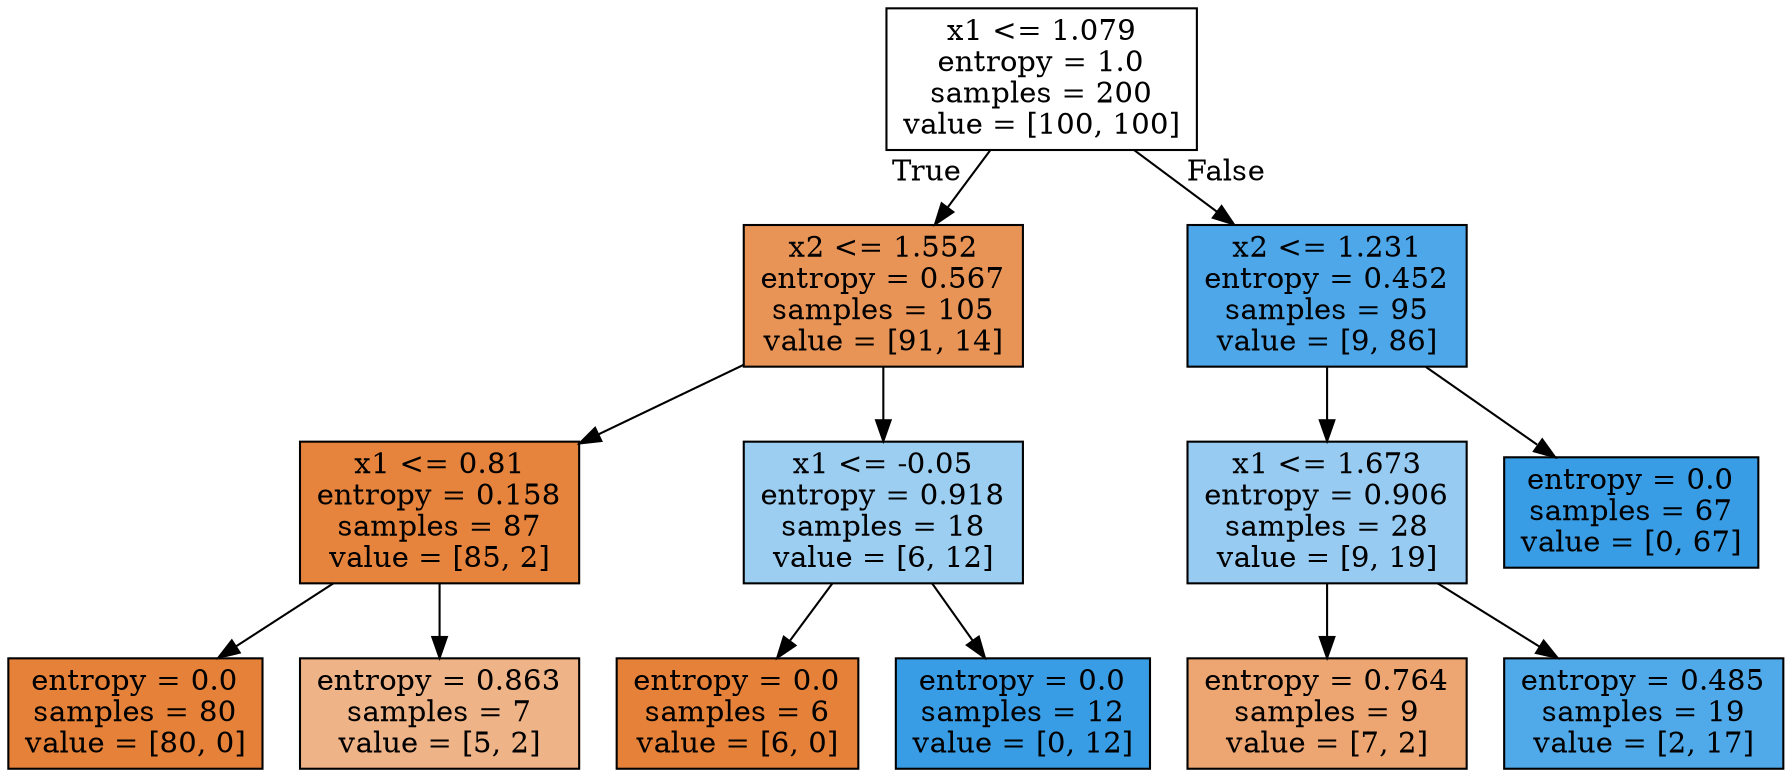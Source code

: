 digraph Tree {
node [shape=box, style="filled", color="black"] ;
0 [label="x1 <= 1.079\nentropy = 1.0\nsamples = 200\nvalue = [100, 100]", fillcolor="#e5813900"] ;
1 [label="x2 <= 1.552\nentropy = 0.567\nsamples = 105\nvalue = [91, 14]", fillcolor="#e58139d8"] ;
0 -> 1 [labeldistance=2.5, labelangle=45, headlabel="True"] ;
2 [label="x1 <= 0.81\nentropy = 0.158\nsamples = 87\nvalue = [85, 2]", fillcolor="#e58139f9"] ;
1 -> 2 ;
3 [label="entropy = 0.0\nsamples = 80\nvalue = [80, 0]", fillcolor="#e58139ff"] ;
2 -> 3 ;
4 [label="entropy = 0.863\nsamples = 7\nvalue = [5, 2]", fillcolor="#e5813999"] ;
2 -> 4 ;
5 [label="x1 <= -0.05\nentropy = 0.918\nsamples = 18\nvalue = [6, 12]", fillcolor="#399de57f"] ;
1 -> 5 ;
6 [label="entropy = 0.0\nsamples = 6\nvalue = [6, 0]", fillcolor="#e58139ff"] ;
5 -> 6 ;
7 [label="entropy = 0.0\nsamples = 12\nvalue = [0, 12]", fillcolor="#399de5ff"] ;
5 -> 7 ;
8 [label="x2 <= 1.231\nentropy = 0.452\nsamples = 95\nvalue = [9, 86]", fillcolor="#399de5e4"] ;
0 -> 8 [labeldistance=2.5, labelangle=-45, headlabel="False"] ;
9 [label="x1 <= 1.673\nentropy = 0.906\nsamples = 28\nvalue = [9, 19]", fillcolor="#399de586"] ;
8 -> 9 ;
10 [label="entropy = 0.764\nsamples = 9\nvalue = [7, 2]", fillcolor="#e58139b6"] ;
9 -> 10 ;
11 [label="entropy = 0.485\nsamples = 19\nvalue = [2, 17]", fillcolor="#399de5e1"] ;
9 -> 11 ;
12 [label="entropy = 0.0\nsamples = 67\nvalue = [0, 67]", fillcolor="#399de5ff"] ;
8 -> 12 ;
}